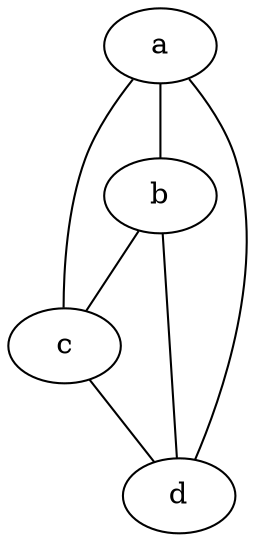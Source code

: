 strict graph { 
  a -- b
  a -- c
  a -- d
  b -- a
  b -- c
  b -- d
  c -- a
  c -- b
  c -- d
  d -- a
  d -- b
  d -- c
}